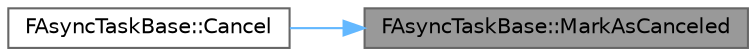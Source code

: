 digraph "FAsyncTaskBase::MarkAsCanceled"
{
 // INTERACTIVE_SVG=YES
 // LATEX_PDF_SIZE
  bgcolor="transparent";
  edge [fontname=Helvetica,fontsize=10,labelfontname=Helvetica,labelfontsize=10];
  node [fontname=Helvetica,fontsize=10,shape=box,height=0.2,width=0.4];
  rankdir="RL";
  Node1 [id="Node000001",label="FAsyncTaskBase::MarkAsCanceled",height=0.2,width=0.4,color="gray40", fillcolor="grey60", style="filled", fontcolor="black",tooltip="Mark the task as canceled (i.e."];
  Node1 -> Node2 [id="edge1_Node000001_Node000002",dir="back",color="steelblue1",style="solid",tooltip=" "];
  Node2 [id="Node000002",label="FAsyncTaskBase::Cancel",height=0.2,width=0.4,color="grey40", fillcolor="white", style="filled",URL="$dd/d1f/classFAsyncTaskBase.html#aaf2c502e6770f423a76d98231c18ecf9",tooltip="Cancel the task, if possible."];
}
